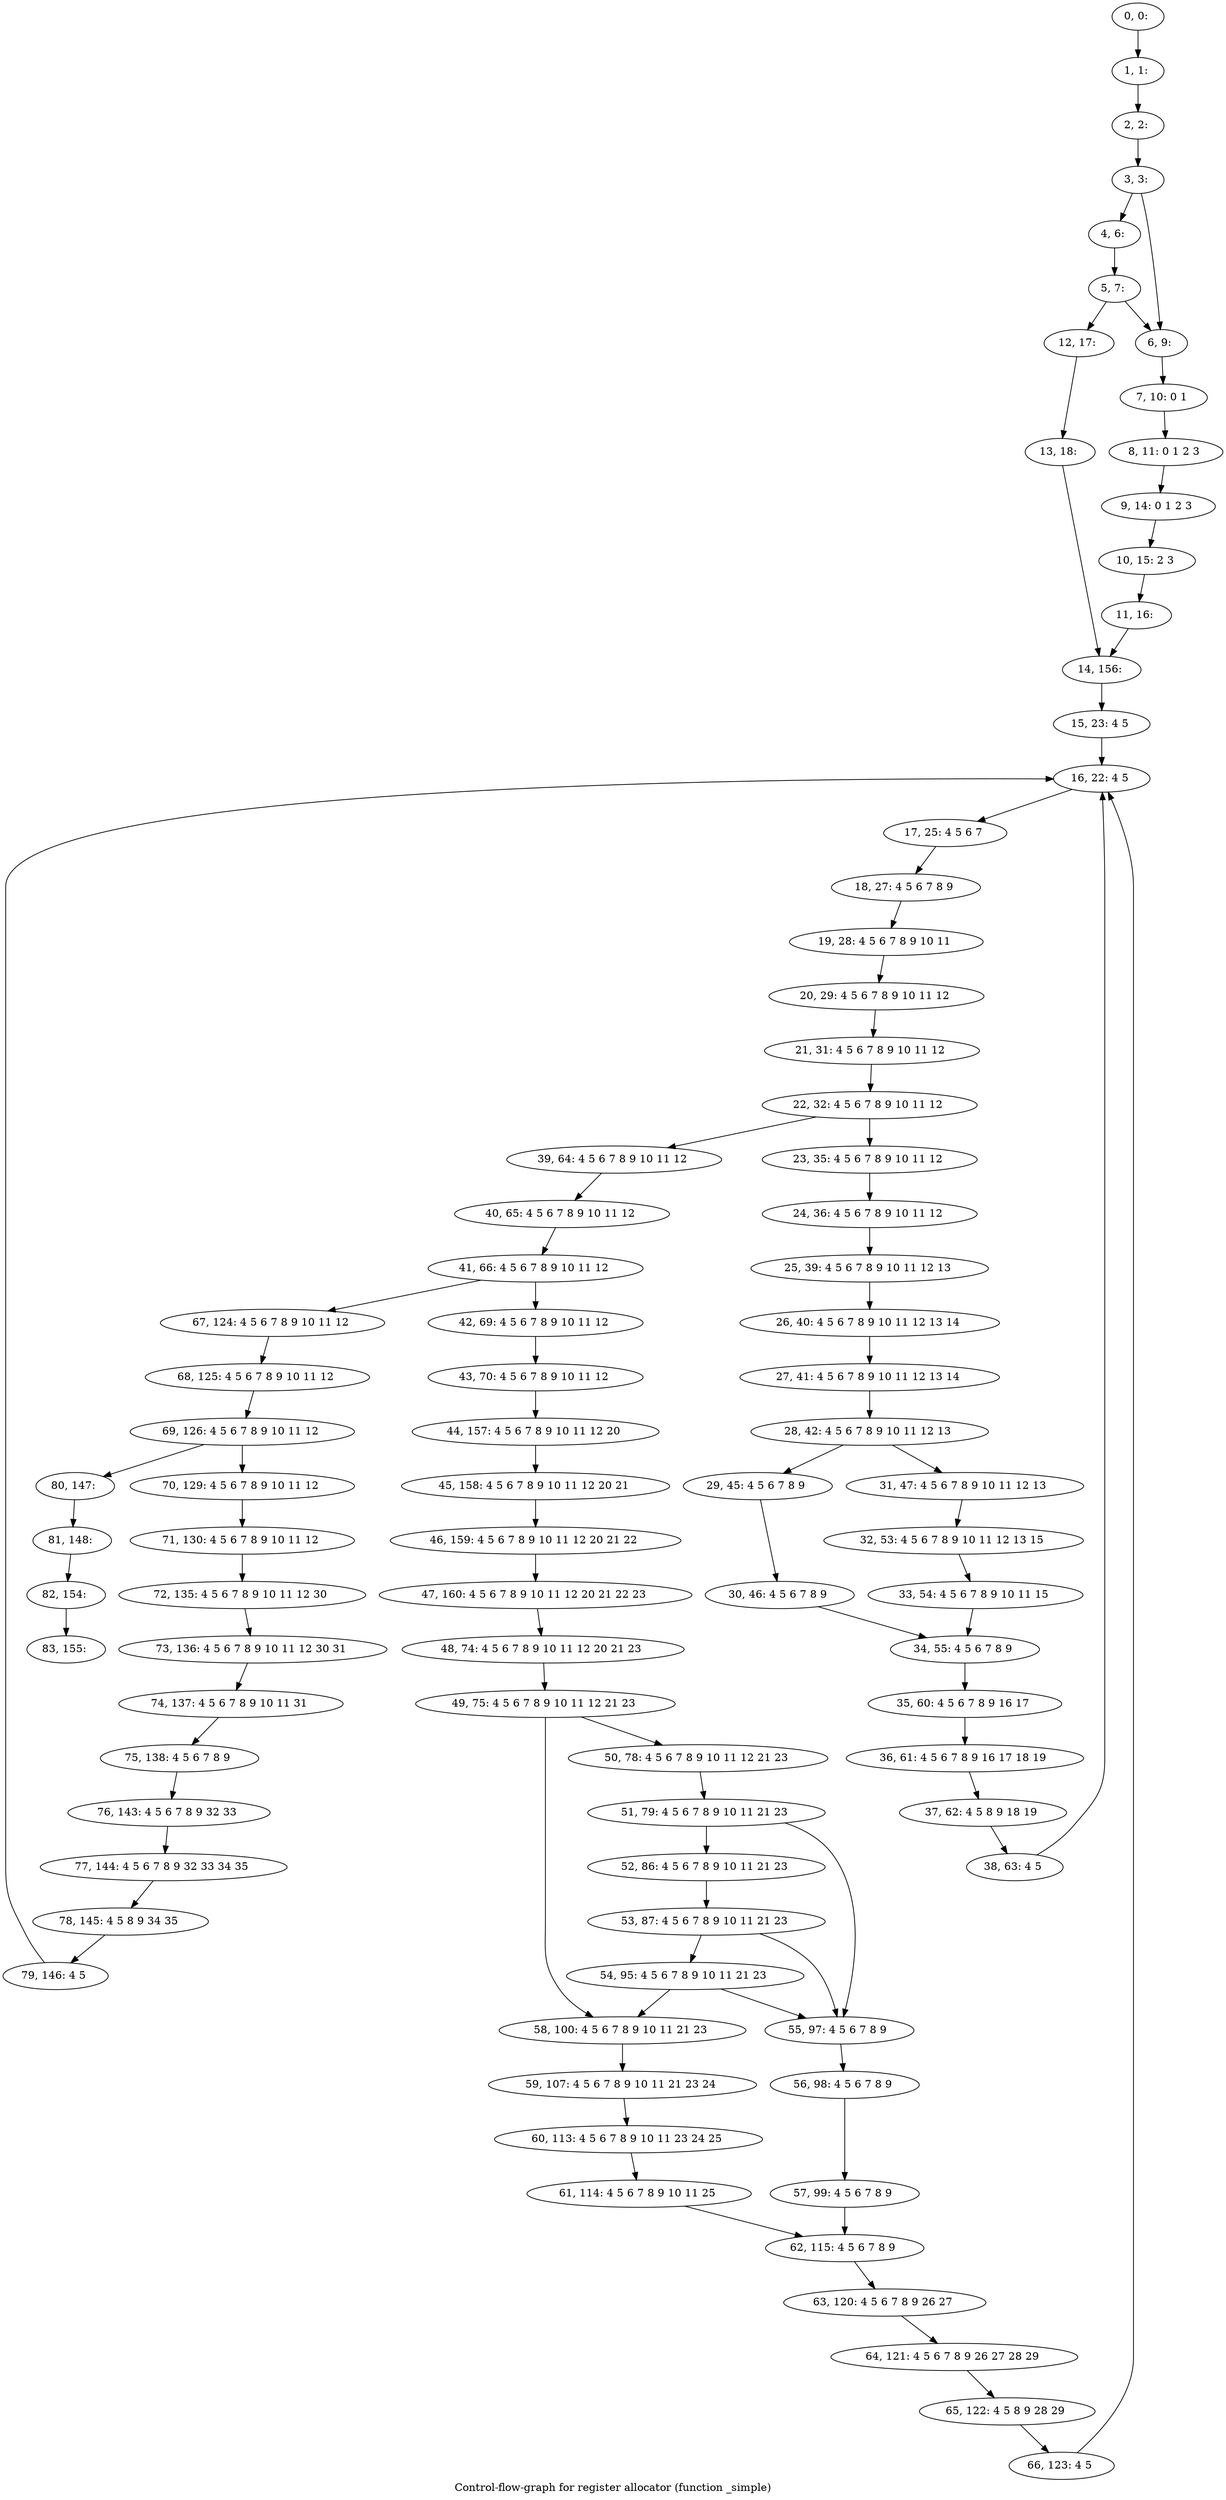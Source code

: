 digraph G {
graph [label="Control-flow-graph for register allocator (function _simple)"]
0[label="0, 0: "];
1[label="1, 1: "];
2[label="2, 2: "];
3[label="3, 3: "];
4[label="4, 6: "];
5[label="5, 7: "];
6[label="6, 9: "];
7[label="7, 10: 0 1 "];
8[label="8, 11: 0 1 2 3 "];
9[label="9, 14: 0 1 2 3 "];
10[label="10, 15: 2 3 "];
11[label="11, 16: "];
12[label="12, 17: "];
13[label="13, 18: "];
14[label="14, 156: "];
15[label="15, 23: 4 5 "];
16[label="16, 22: 4 5 "];
17[label="17, 25: 4 5 6 7 "];
18[label="18, 27: 4 5 6 7 8 9 "];
19[label="19, 28: 4 5 6 7 8 9 10 11 "];
20[label="20, 29: 4 5 6 7 8 9 10 11 12 "];
21[label="21, 31: 4 5 6 7 8 9 10 11 12 "];
22[label="22, 32: 4 5 6 7 8 9 10 11 12 "];
23[label="23, 35: 4 5 6 7 8 9 10 11 12 "];
24[label="24, 36: 4 5 6 7 8 9 10 11 12 "];
25[label="25, 39: 4 5 6 7 8 9 10 11 12 13 "];
26[label="26, 40: 4 5 6 7 8 9 10 11 12 13 14 "];
27[label="27, 41: 4 5 6 7 8 9 10 11 12 13 14 "];
28[label="28, 42: 4 5 6 7 8 9 10 11 12 13 "];
29[label="29, 45: 4 5 6 7 8 9 "];
30[label="30, 46: 4 5 6 7 8 9 "];
31[label="31, 47: 4 5 6 7 8 9 10 11 12 13 "];
32[label="32, 53: 4 5 6 7 8 9 10 11 12 13 15 "];
33[label="33, 54: 4 5 6 7 8 9 10 11 15 "];
34[label="34, 55: 4 5 6 7 8 9 "];
35[label="35, 60: 4 5 6 7 8 9 16 17 "];
36[label="36, 61: 4 5 6 7 8 9 16 17 18 19 "];
37[label="37, 62: 4 5 8 9 18 19 "];
38[label="38, 63: 4 5 "];
39[label="39, 64: 4 5 6 7 8 9 10 11 12 "];
40[label="40, 65: 4 5 6 7 8 9 10 11 12 "];
41[label="41, 66: 4 5 6 7 8 9 10 11 12 "];
42[label="42, 69: 4 5 6 7 8 9 10 11 12 "];
43[label="43, 70: 4 5 6 7 8 9 10 11 12 "];
44[label="44, 157: 4 5 6 7 8 9 10 11 12 20 "];
45[label="45, 158: 4 5 6 7 8 9 10 11 12 20 21 "];
46[label="46, 159: 4 5 6 7 8 9 10 11 12 20 21 22 "];
47[label="47, 160: 4 5 6 7 8 9 10 11 12 20 21 22 23 "];
48[label="48, 74: 4 5 6 7 8 9 10 11 12 20 21 23 "];
49[label="49, 75: 4 5 6 7 8 9 10 11 12 21 23 "];
50[label="50, 78: 4 5 6 7 8 9 10 11 12 21 23 "];
51[label="51, 79: 4 5 6 7 8 9 10 11 21 23 "];
52[label="52, 86: 4 5 6 7 8 9 10 11 21 23 "];
53[label="53, 87: 4 5 6 7 8 9 10 11 21 23 "];
54[label="54, 95: 4 5 6 7 8 9 10 11 21 23 "];
55[label="55, 97: 4 5 6 7 8 9 "];
56[label="56, 98: 4 5 6 7 8 9 "];
57[label="57, 99: 4 5 6 7 8 9 "];
58[label="58, 100: 4 5 6 7 8 9 10 11 21 23 "];
59[label="59, 107: 4 5 6 7 8 9 10 11 21 23 24 "];
60[label="60, 113: 4 5 6 7 8 9 10 11 23 24 25 "];
61[label="61, 114: 4 5 6 7 8 9 10 11 25 "];
62[label="62, 115: 4 5 6 7 8 9 "];
63[label="63, 120: 4 5 6 7 8 9 26 27 "];
64[label="64, 121: 4 5 6 7 8 9 26 27 28 29 "];
65[label="65, 122: 4 5 8 9 28 29 "];
66[label="66, 123: 4 5 "];
67[label="67, 124: 4 5 6 7 8 9 10 11 12 "];
68[label="68, 125: 4 5 6 7 8 9 10 11 12 "];
69[label="69, 126: 4 5 6 7 8 9 10 11 12 "];
70[label="70, 129: 4 5 6 7 8 9 10 11 12 "];
71[label="71, 130: 4 5 6 7 8 9 10 11 12 "];
72[label="72, 135: 4 5 6 7 8 9 10 11 12 30 "];
73[label="73, 136: 4 5 6 7 8 9 10 11 12 30 31 "];
74[label="74, 137: 4 5 6 7 8 9 10 11 31 "];
75[label="75, 138: 4 5 6 7 8 9 "];
76[label="76, 143: 4 5 6 7 8 9 32 33 "];
77[label="77, 144: 4 5 6 7 8 9 32 33 34 35 "];
78[label="78, 145: 4 5 8 9 34 35 "];
79[label="79, 146: 4 5 "];
80[label="80, 147: "];
81[label="81, 148: "];
82[label="82, 154: "];
83[label="83, 155: "];
0->1 ;
1->2 ;
2->3 ;
3->4 ;
3->6 ;
4->5 ;
5->6 ;
5->12 ;
6->7 ;
7->8 ;
8->9 ;
9->10 ;
10->11 ;
11->14 ;
12->13 ;
13->14 ;
14->15 ;
15->16 ;
16->17 ;
17->18 ;
18->19 ;
19->20 ;
20->21 ;
21->22 ;
22->23 ;
22->39 ;
23->24 ;
24->25 ;
25->26 ;
26->27 ;
27->28 ;
28->29 ;
28->31 ;
29->30 ;
30->34 ;
31->32 ;
32->33 ;
33->34 ;
34->35 ;
35->36 ;
36->37 ;
37->38 ;
38->16 ;
39->40 ;
40->41 ;
41->42 ;
41->67 ;
42->43 ;
43->44 ;
44->45 ;
45->46 ;
46->47 ;
47->48 ;
48->49 ;
49->50 ;
49->58 ;
50->51 ;
51->52 ;
51->55 ;
52->53 ;
53->54 ;
53->55 ;
54->55 ;
54->58 ;
55->56 ;
56->57 ;
57->62 ;
58->59 ;
59->60 ;
60->61 ;
61->62 ;
62->63 ;
63->64 ;
64->65 ;
65->66 ;
66->16 ;
67->68 ;
68->69 ;
69->70 ;
69->80 ;
70->71 ;
71->72 ;
72->73 ;
73->74 ;
74->75 ;
75->76 ;
76->77 ;
77->78 ;
78->79 ;
79->16 ;
80->81 ;
81->82 ;
82->83 ;
}
